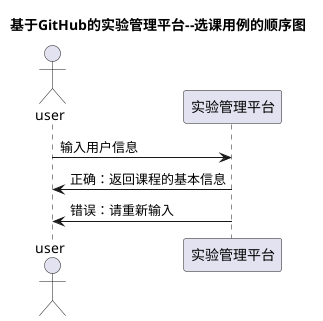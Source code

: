 @startuml

title 基于GitHub的实验管理平台--选课用例的顺序图

actor user

user -> 实验管理平台:输入用户信息

实验管理平台->user:正确：返回课程的基本信息
实验管理平台->user:错误：请重新输入



@enduml
